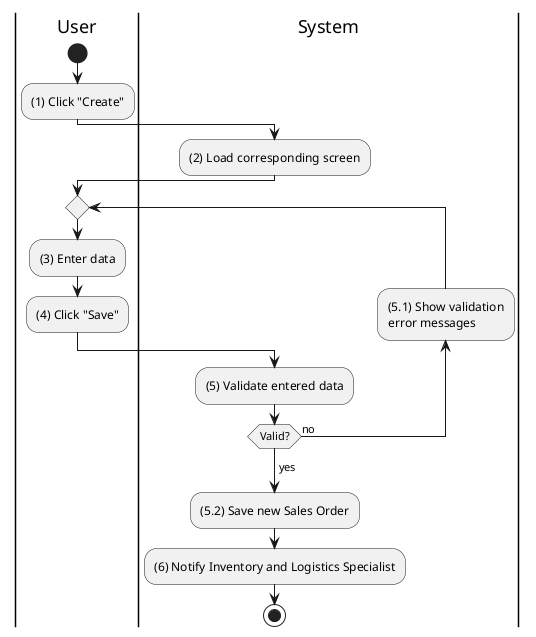 @startuml sales-order-create
|u|User
|s|System

|u|
start
:(1) Click "Create";

|s|
:(2) Load corresponding screen;

|u|
repeat
    :(3) Enter data;
    :(4) Click "Save";
    |s|
    :(5) Validate entered data;
    backward:(5.1) Show validation
    error messages;
repeat while (Valid?) is (no)
->yes;
:(5.2) Save new Sales Order;
:(6) Notify Inventory and Logistics Specialist;
stop
@enduml
